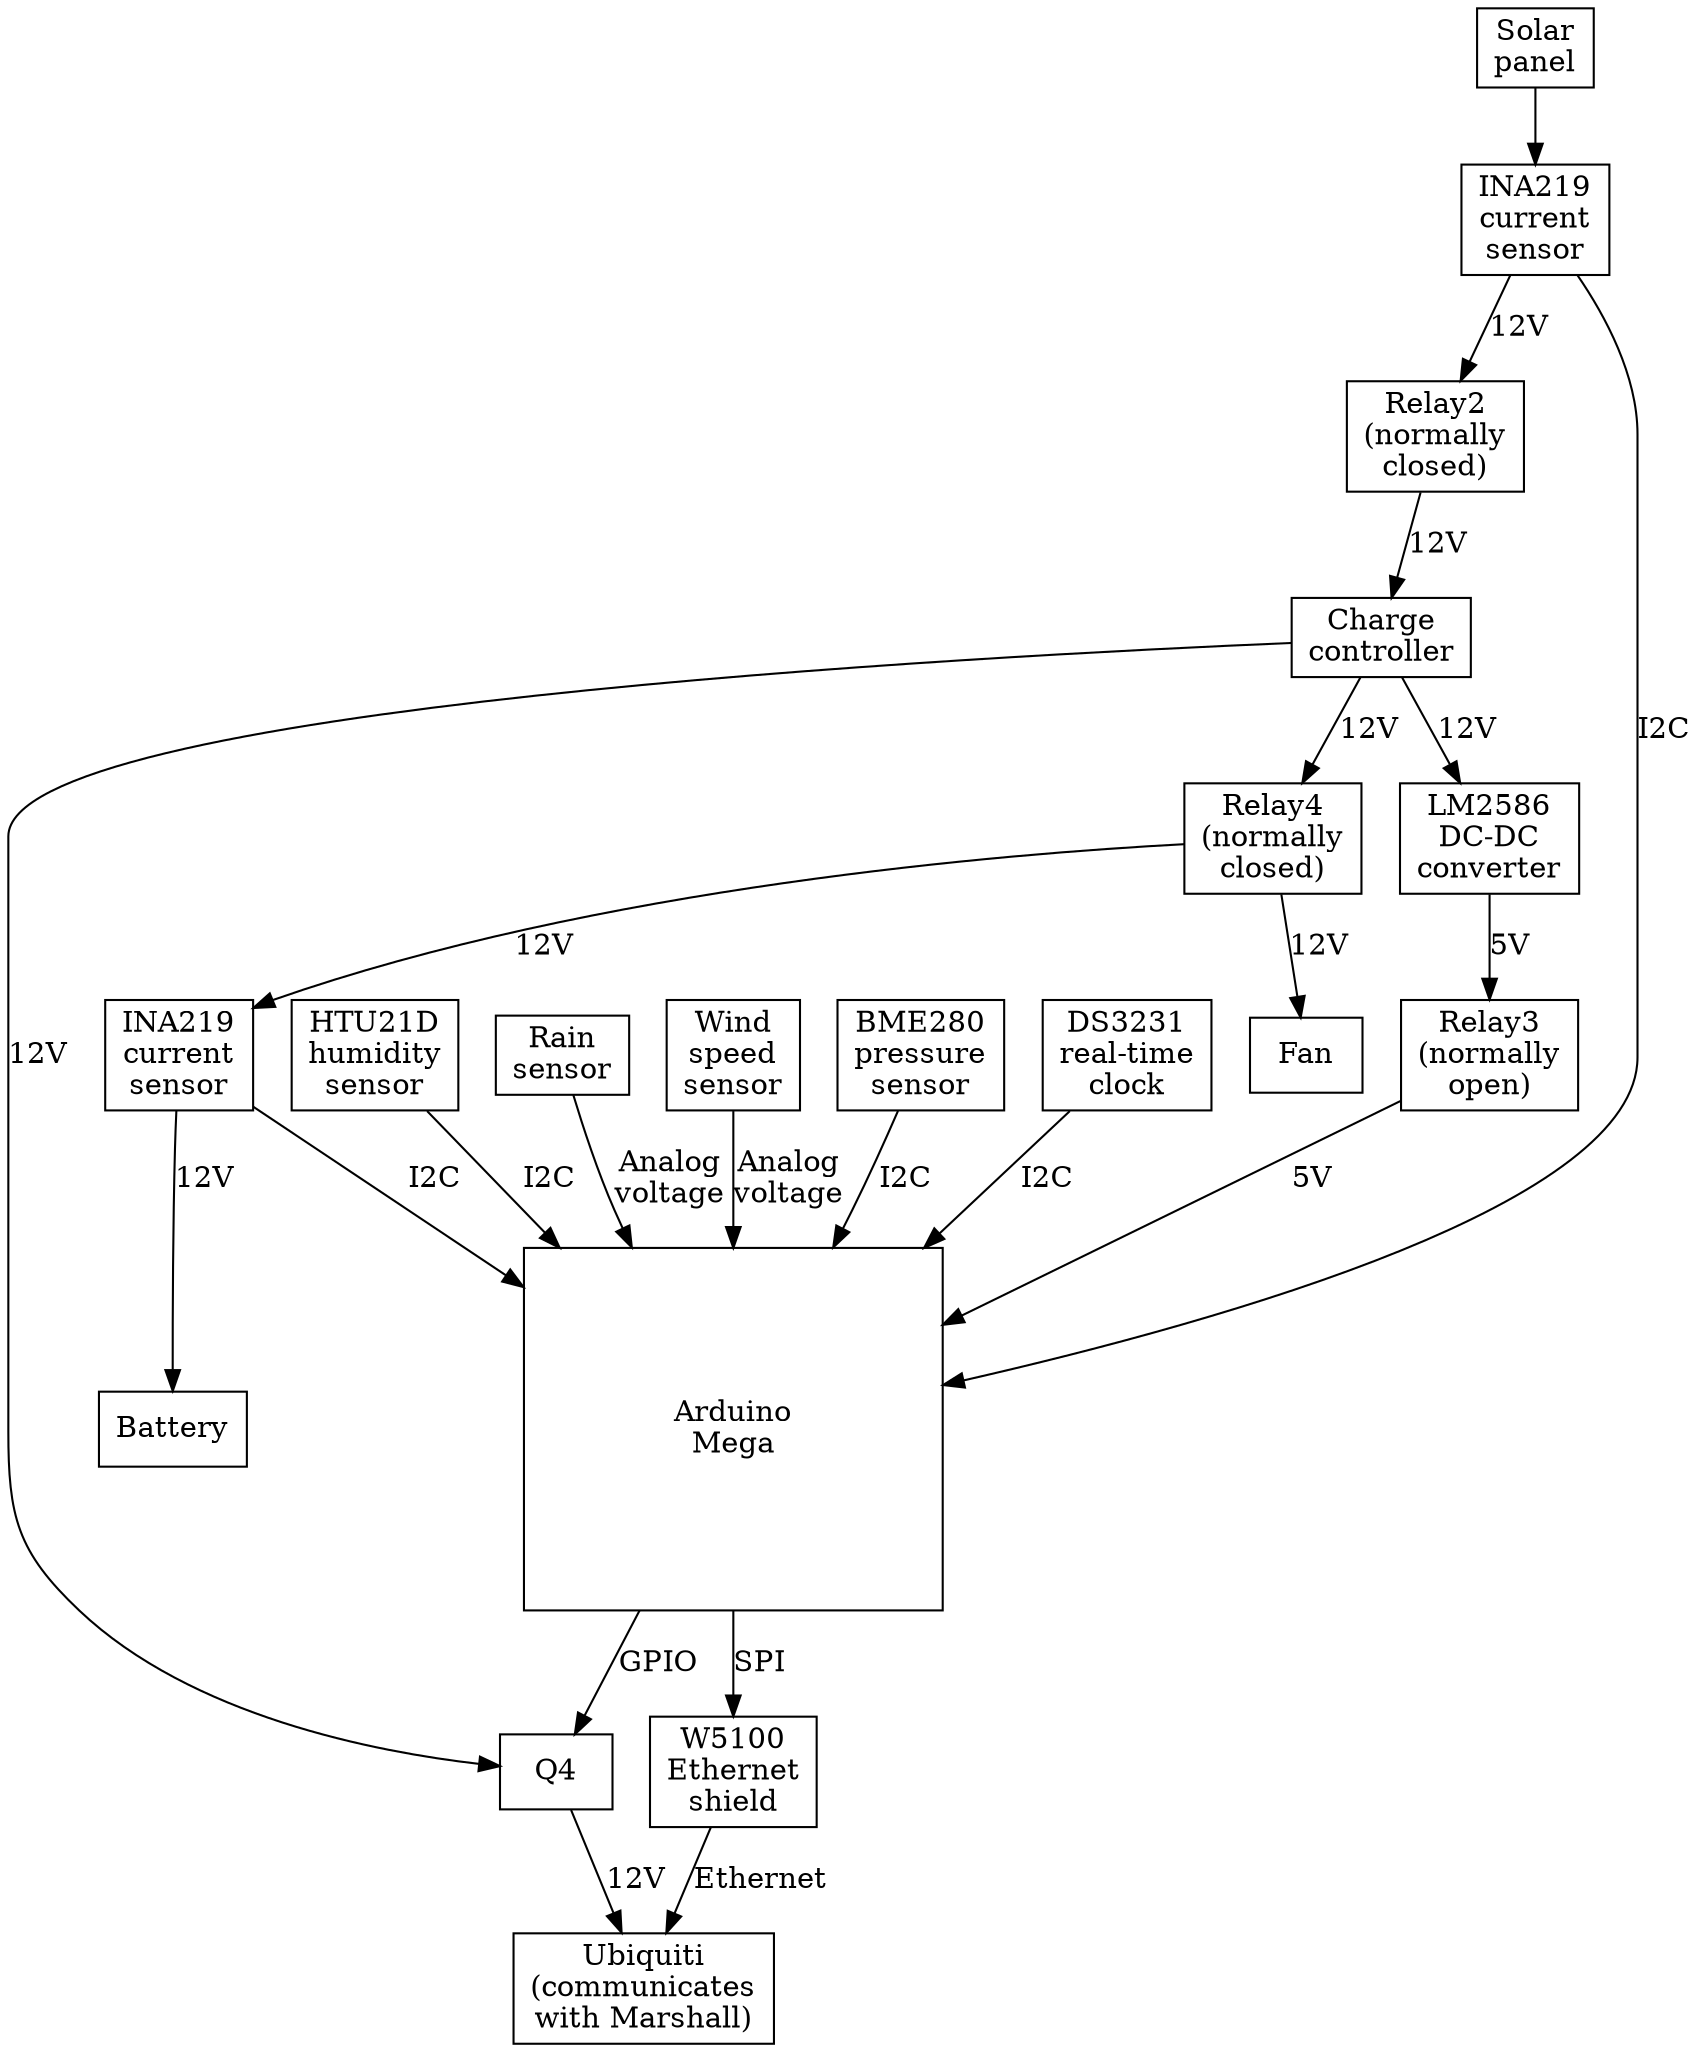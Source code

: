 // To generate the visualization, visit http://www.webgraphviz.com/
// Paste all of the text below into the text box and click Generate Graph!

digraph G {
  node [shape=box];

  Arduino [label="Arduino\nMega",margin=1];
  BME280 [label="BME280\npressure\nsensor"];
  ChargeController [label="Charge\ncontroller"];
  DS3231 [label="DS3231\nreal-time\nclock"];
  HTU21D [label="HTU21D\nhumidity\nsensor"];
  INA219_1 [label="INA219\ncurrent\nsensor"];
  INA219_2 [label="INA219\ncurrent\nsensor"];
  LM2596 [label="LM2586\nDC-DC\nconverter"];
  Q4;
  Rain [label="Rain\nsensor"];
  Relay2 [label="Relay2\n(normally\nclosed)"];
  Relay3 [label="Relay3\n(normally\nopen)"];
  Relay4 [label="Relay4\n(normally\nclosed)"];
  SolarPanel [label="Solar\npanel"];
  Ubiquiti [label="Ubiquiti\n(communicates\nwith Marshall)"];
  W5100 [label="W5100\nEthernet\nshield"];
  Windspeed [label="Wind\nspeed\nsensor"];

  Arduino -> Q4 [label="GPIO"];
  Arduino -> W5100 [label="SPI"];
  BME280 -> Arduino [label="I2C"];
  ChargeController -> LM2596 [label="12V"];
  ChargeController -> Q4 [label="12V"];
  ChargeController -> Relay4 [label="12V"];
  DS3231 -> Arduino [label="I2C"];
  HTU21D -> Arduino [label="I2C"];
  INA219_1 -> Arduino [label="I2C"];
  INA219_1 -> Relay2 [label="12V"];
  INA219_2 -> Arduino [label="I2C"];
  INA219_2 -> Battery [label="12V"];
  LM2596 -> Relay3 [label="5V"];
  Q4 -> Ubiquiti [label="12V"];
  Rain -> Arduino [label="Analog\nvoltage"];
  Relay2 -> ChargeController [label="12V"];
  Relay3 -> Arduino [label="5V"];
  Relay4 -> Fan [label="12V"];
  Relay4 -> INA219_2 [label="12V"];
  SolarPanel -> INA219_1;
  W5100 -> Ubiquiti [label="Ethernet"];
  Windspeed -> Arduino [label="Analog\nvoltage"];
}
